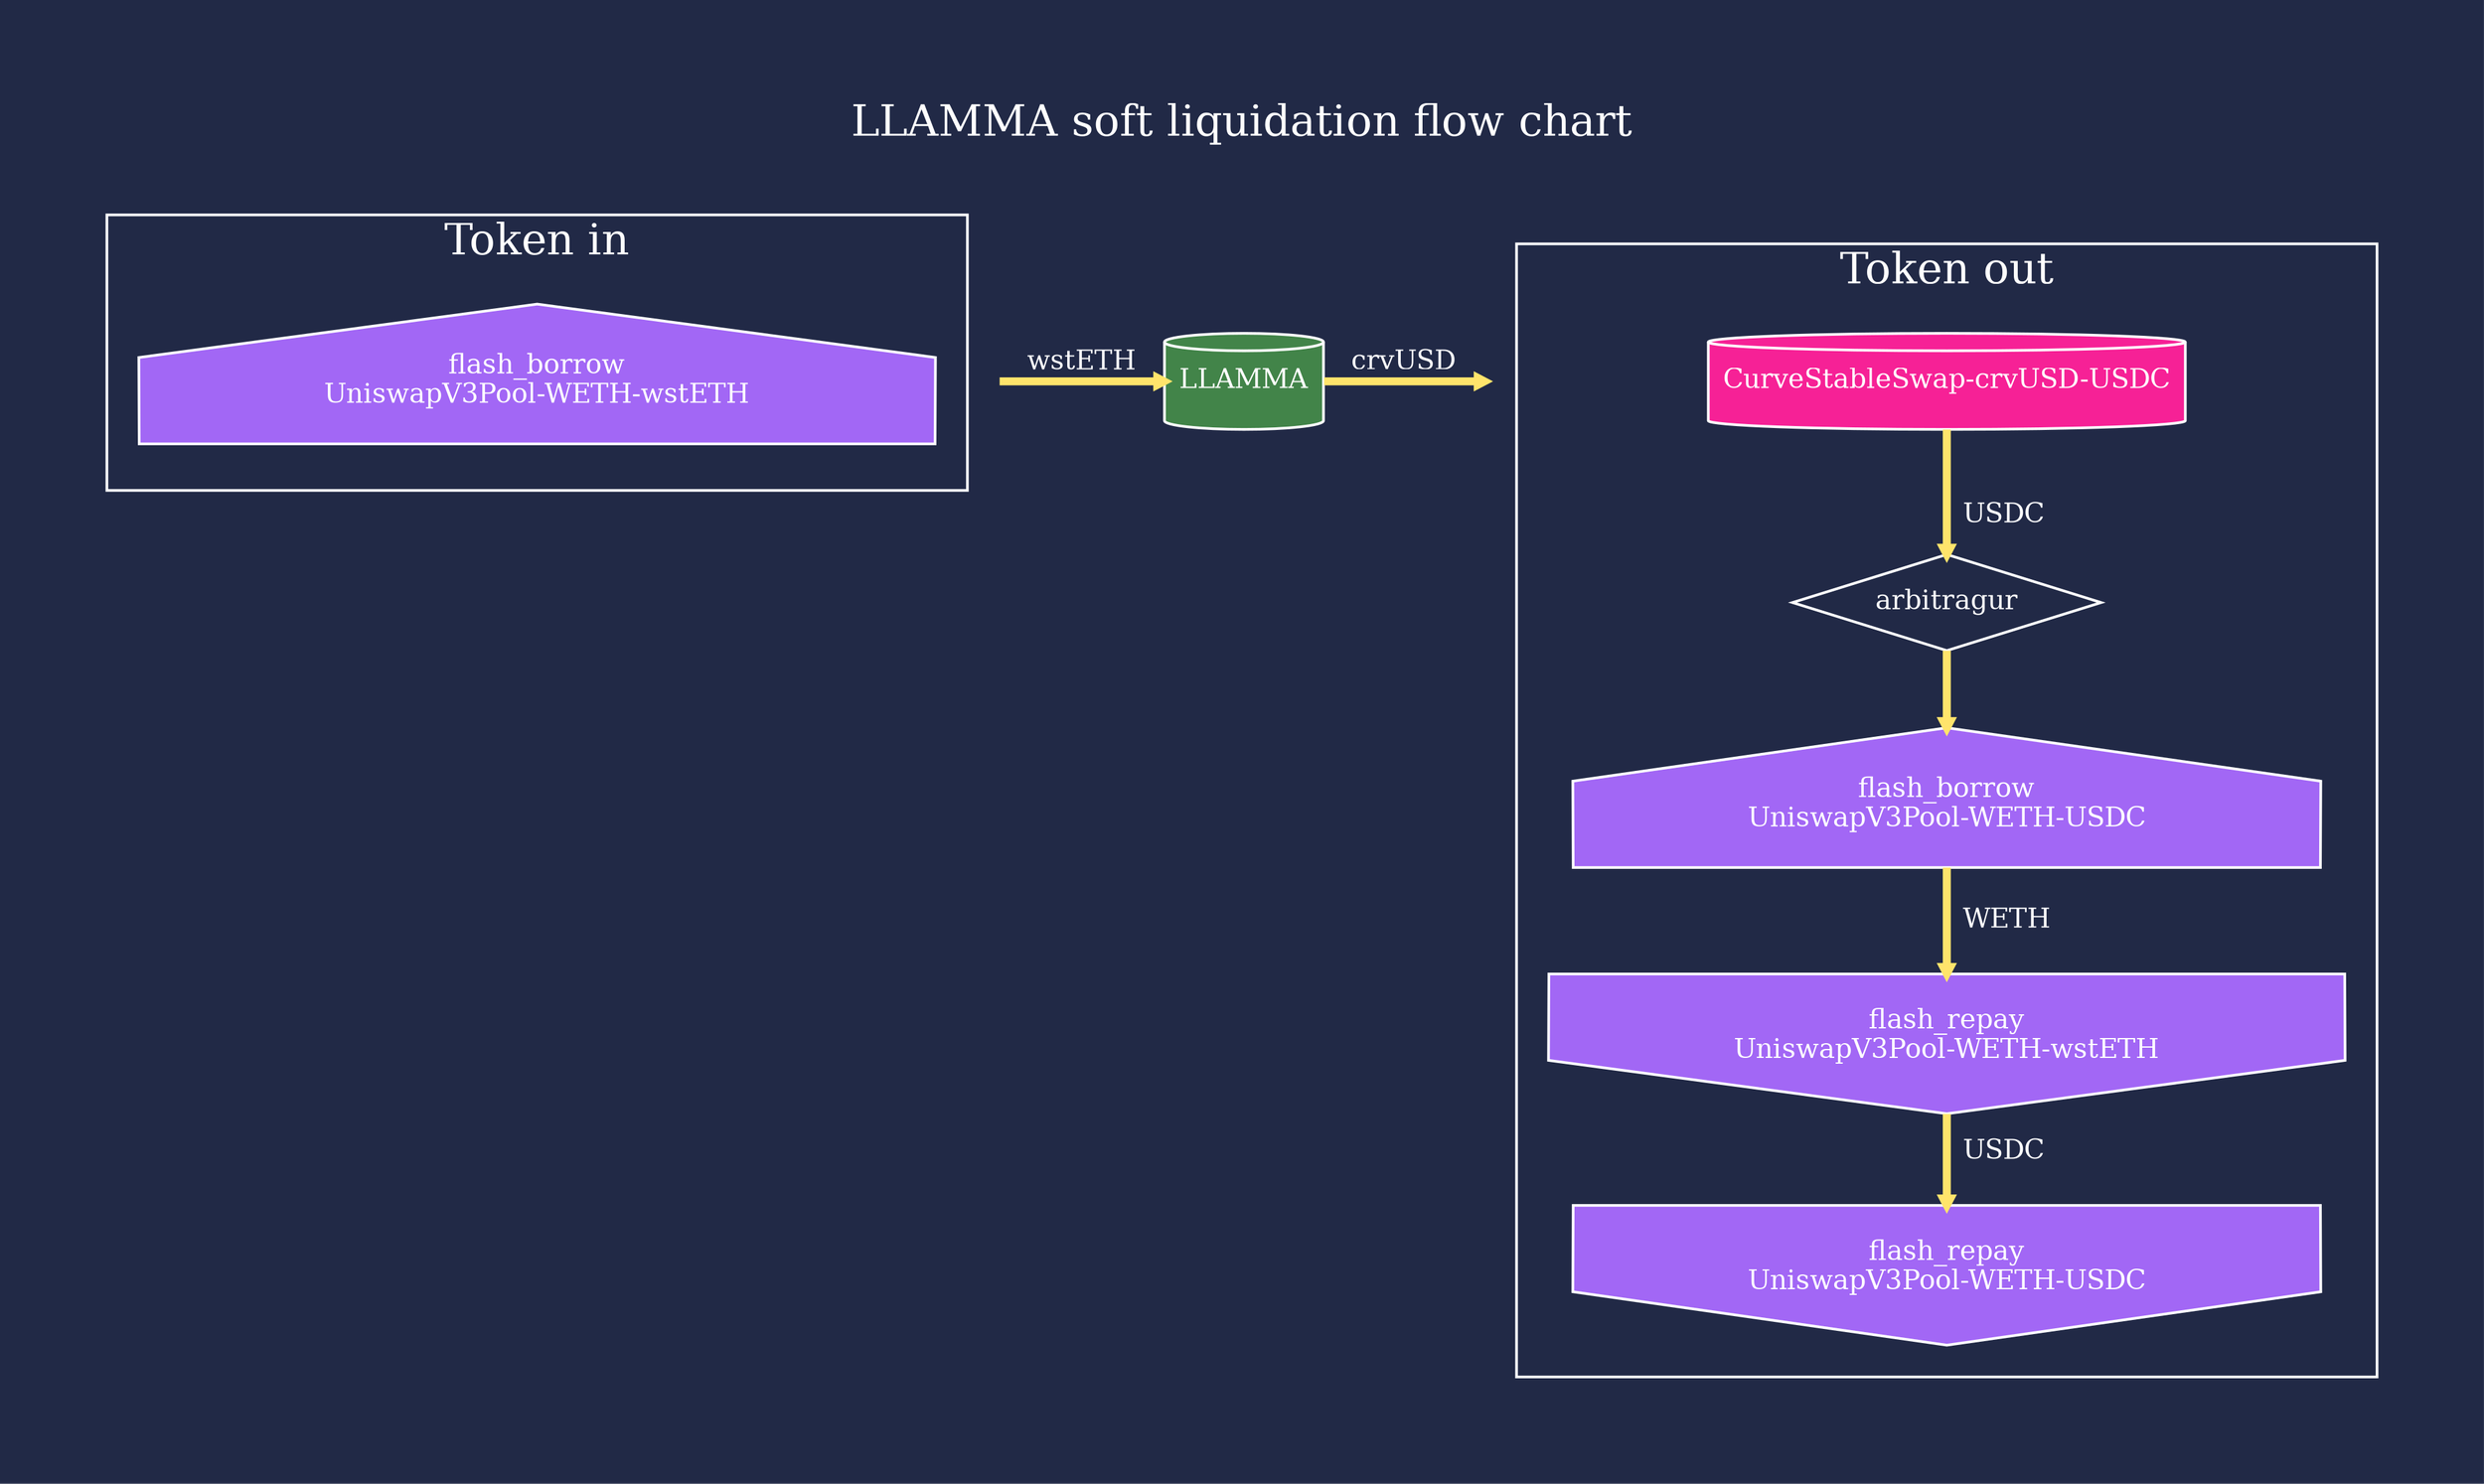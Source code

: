 strict digraph root {
	graph [bb="0,0,497.5,82.75",
		bgcolor="#212946",
		cluster=true,
		compound=true,
		fontcolor=white,
		fontsize=32,
		label="LLAMMA soft liquidation flow chart

",
		labelloc=t,
		layout=dot,
		lheight=1.04,
		lp="248.75,41.375",
		lwidth=6.69,
		pad=1,
		rankdir=TB
	];
	node [color="#fefeff",
		fillcolor=transparent,
		fixedsize=False,
		fontcolor=white,
		fontsize=20,
		height=1,
		label="\N",
		margin=0.15,
		pad=10,
		penwidth=2,
		shape=ellipse,
		style="filled,setlinewidth(3)",
		width=1.5
	];
	edge [arrowsize=0.5,
		color="#ffe46b",
		fontcolor="#fefeff",
		fontsize=20,
		minlen=1.5,
		penwidth=6,
		style="filled,setlinewidth(3)",
		weight=10
	];
subgraph "Token in" {
	graph [bb="0,0,497.5,82.75",
		bgcolor="#212946",
		cluster=true,
		color="#fefeff",
		compound=true,
		fillcolor=transparent,
		fontcolor=white,
		fontsize=32,
		label="Token in",
		labelloc=t,
		layout=dot,
		lheight=1.04,
		lp="248.75,41.375",
		lwidth=6.69,
		margin=24,
		pad=1,
		penwidth=2,
		rankdir=TB
	];
	node [color="#fefeff",
		fillcolor=transparent,
		fixedsize=False,
		fontcolor=white,
		fontsize=20,
		height=1,
		label="\N",
		margin=0.15,
		pad=10,
		penwidth=2,
		shape=ellipse,
		style="filled,setlinewidth(3)",
		width=1.5
	];
	edge [arrowsize=0.5,
		color="#ffe46b",
		fontcolor="#fefeff",
		fontsize=20,
		minlen=1.5,
		penwidth=6,
		style="filled,setlinewidth(3)",
		weight=10
	];
	"0_flash_borrow:UniswapV3Pool-WETH-wstETH:fee_100:0"	[fillcolor="#A267F5",
		label="flash_borrow\nUniswapV3Pool-WETH-wstETH",
		shape=house];
}

subgraph "Soft-Liquidation" {
	graph [bb="0,0,497.5,82.75",
		bgcolor="#212946",
		cluster=false,
		color="#fefeff",
		compound=true,
		fillcolor=transparent,
		fontcolor=white,
		fontsize=32,
		label="Soft-Liquidation",
		labelloc=t,
		layout=dot,
		lheight=1.04,
		lp="248.75,41.375",
		lwidth=6.69,
		margin=24,
		pad=1,
		penwidth=2,
		rank=same,
		rankdir=TB
	];
	node [color="#fefeff",
		fillcolor=transparent,
		fixedsize=False,
		fontcolor=white,
		fontsize=20,
		height=1,
		label="\N",
		margin=0.15,
		pad=10,
		penwidth=2,
		shape=ellipse,
		style="filled,setlinewidth(3)",
		width=1.5
	];
	edge [arrowsize=0.5,
		color="#ffe46b",
		fontcolor="#fefeff",
		fontsize=20,
		minlen=1.5,
		penwidth=6,
		style="filled,setlinewidth(3)",
		weight=10
	];
	"1_LLAMMA:1"	[fillcolor="#428449",
		label=LLAMMA,
		shape=cylinder];
	llamma_right_arrow	[fixedsize=true,
		height=0,
		shape=point,
		style=invis];
	"1_LLAMMA:1" -> llamma_right_arrow	[label="  crvUSD  "];
	llamma_left_arrow	[fixedsize=true,
		height=0,
		shape=point,
		style=invis];
	llamma_left_arrow -> "1_LLAMMA:1"	[label="  wstETH  "];
}

subgraph "Token out" {
	graph [bb="0,0,497.5,82.75",
		bgcolor="#212946",
		cluster=true,
		color="#fefeff",
		compound=true,
		fillcolor=transparent,
		fontcolor=white,
		fontsize=32,
		label="Token out",
		labelloc=t,
		layout=dot,
		lheight=1.04,
		lp="248.75,41.375",
		lwidth=6.69,
		margin=24,
		pad=1,
		penwidth=2,
		rankdir=TB
	];
	node [color="#fefeff",
		fillcolor=transparent,
		fixedsize=False,
		fontcolor=white,
		fontsize=20,
		height=1,
		label="\N",
		margin=0.15,
		pad=10,
		penwidth=2,
		shape=ellipse,
		style="filled,setlinewidth(3)",
		width=1.5
	];
	edge [arrowsize=0.5,
		color="#ffe46b",
		fontcolor="#fefeff",
		fontsize=20,
		minlen=1.5,
		penwidth=6,
		style="filled,setlinewidth(3)",
		weight=10
	];
	"3_CurveSwap:1"	[fillcolor="#f62196",
		label="CurveStableSwap-crvUSD-USDC",
		shape=cylinder];
	"4_arbitragur"	[label=arbitragur,
		shape=diamond];
	"3_CurveSwap:1" -> "4_arbitragur"	[label="  USDC  "];
	"5_flash_borrow:UniswapV3Pool-WETH-USDC:fee_500:1"	[fillcolor="#A267F5",
		label="flash_borrow\nUniswapV3Pool-WETH-USDC",
		shape=house];
	"4_arbitragur" -> "5_flash_borrow:UniswapV3Pool-WETH-USDC:fee_500:1"	[label="    "];
	"6_flash_repay:UniswapV3Pool-WETH-wstETH:fee_100:0"	[fillcolor="#A267F5",
		label="flash_repay\nUniswapV3Pool-WETH-wstETH",
		shape=invhouse];
	"5_flash_borrow:UniswapV3Pool-WETH-USDC:fee_500:1" -> "6_flash_repay:UniswapV3Pool-WETH-wstETH:fee_100:0"	[label="  WETH  "];
	"7_flash_repay:UniswapV3Pool-WETH-USDC:fee_500:1"	[fillcolor="#A267F5",
		label="flash_repay\nUniswapV3Pool-WETH-USDC",
		shape=invhouse];
	"6_flash_repay:UniswapV3Pool-WETH-wstETH:fee_100:0" -> "7_flash_repay:UniswapV3Pool-WETH-USDC:fee_500:1"	[label="  USDC  "];
}
}

